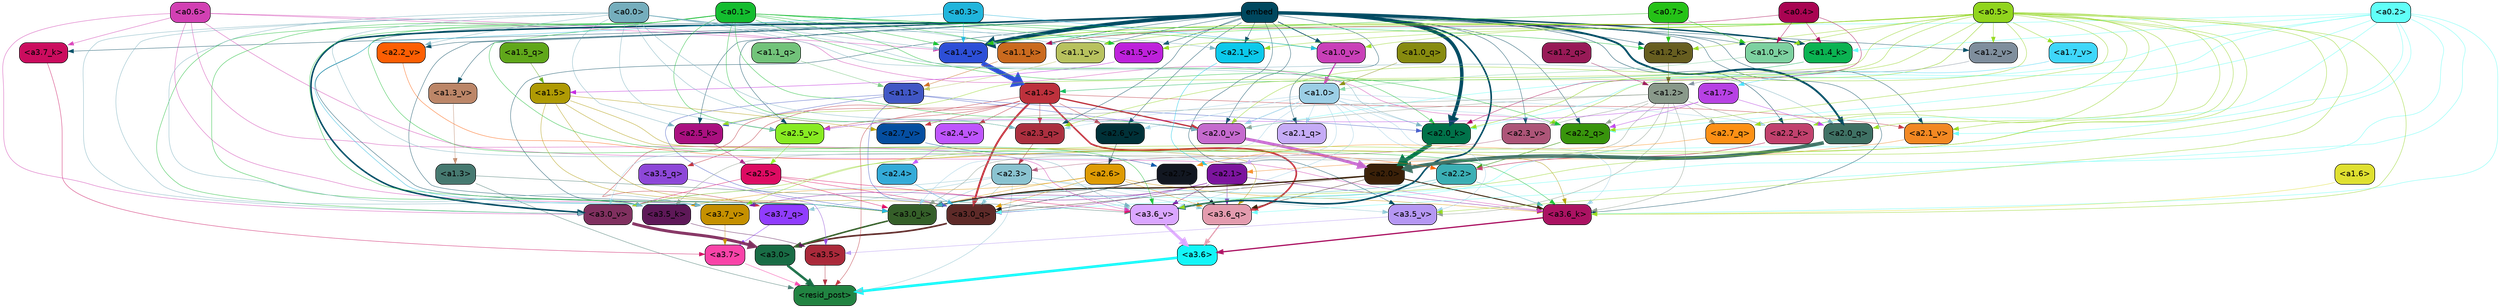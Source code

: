 strict digraph "" {
	graph [bgcolor=transparent,
		layout=dot,
		overlap=false,
		splines=true
	];
	"<a3.7>"	[color=black,
		fillcolor="#f943a8",
		fontname=Helvetica,
		shape=box,
		style="filled, rounded"];
	"<resid_post>"	[color=black,
		fillcolor="#218341",
		fontname=Helvetica,
		shape=box,
		style="filled, rounded"];
	"<a3.7>" -> "<resid_post>"	[color="#f943a8",
		penwidth=0.6239100098609924];
	"<a3.6>"	[color=black,
		fillcolor="#13f6f8",
		fontname=Helvetica,
		shape=box,
		style="filled, rounded"];
	"<a3.6>" -> "<resid_post>"	[color="#13f6f8",
		penwidth=4.569062113761902];
	"<a3.5>"	[color=black,
		fillcolor="#aa293a",
		fontname=Helvetica,
		shape=box,
		style="filled, rounded"];
	"<a3.5>" -> "<resid_post>"	[color="#aa293a",
		penwidth=0.6];
	"<a3.0>"	[color=black,
		fillcolor="#196c45",
		fontname=Helvetica,
		shape=box,
		style="filled, rounded"];
	"<a3.0>" -> "<resid_post>"	[color="#196c45",
		penwidth=4.283544182777405];
	"<a2.3>"	[color=black,
		fillcolor="#8ac3d0",
		fontname=Helvetica,
		shape=box,
		style="filled, rounded"];
	"<a2.3>" -> "<resid_post>"	[color="#8ac3d0",
		penwidth=0.6];
	"<a3.7_q>"	[color=black,
		fillcolor="#903cfe",
		fontname=Helvetica,
		shape=box,
		style="filled, rounded"];
	"<a2.3>" -> "<a3.7_q>"	[color="#8ac3d0",
		penwidth=0.6];
	"<a3.6_q>"	[color=black,
		fillcolor="#e39bae",
		fontname=Helvetica,
		shape=box,
		style="filled, rounded"];
	"<a2.3>" -> "<a3.6_q>"	[color="#8ac3d0",
		penwidth=0.6];
	"<a3.0_q>"	[color=black,
		fillcolor="#5e2a28",
		fontname=Helvetica,
		shape=box,
		style="filled, rounded"];
	"<a2.3>" -> "<a3.0_q>"	[color="#8ac3d0",
		penwidth=0.6];
	"<a3.0_k>"	[color=black,
		fillcolor="#355f29",
		fontname=Helvetica,
		shape=box,
		style="filled, rounded"];
	"<a2.3>" -> "<a3.0_k>"	[color="#8ac3d0",
		penwidth=0.6];
	"<a3.6_v>"	[color=black,
		fillcolor="#daa6ff",
		fontname=Helvetica,
		shape=box,
		style="filled, rounded"];
	"<a2.3>" -> "<a3.6_v>"	[color="#8ac3d0",
		penwidth=0.6];
	"<a3.5_v>"	[color=black,
		fillcolor="#b597f3",
		fontname=Helvetica,
		shape=box,
		style="filled, rounded"];
	"<a2.3>" -> "<a3.5_v>"	[color="#8ac3d0",
		penwidth=0.6];
	"<a3.0_v>"	[color=black,
		fillcolor="#80305f",
		fontname=Helvetica,
		shape=box,
		style="filled, rounded"];
	"<a2.3>" -> "<a3.0_v>"	[color="#8ac3d0",
		penwidth=0.6];
	"<a1.4>"	[color=black,
		fillcolor="#bd313c",
		fontname=Helvetica,
		shape=box,
		style="filled, rounded"];
	"<a1.4>" -> "<resid_post>"	[color="#bd313c",
		penwidth=0.6];
	"<a1.4>" -> "<a3.7_q>"	[color="#bd313c",
		penwidth=0.6];
	"<a1.4>" -> "<a3.6_q>"	[color="#bd313c",
		penwidth=2.7934007048606873];
	"<a3.5_q>"	[color=black,
		fillcolor="#8d47d8",
		fontname=Helvetica,
		shape=box,
		style="filled, rounded"];
	"<a1.4>" -> "<a3.5_q>"	[color="#bd313c",
		penwidth=0.6];
	"<a1.4>" -> "<a3.0_q>"	[color="#bd313c",
		penwidth=3.340754985809326];
	"<a2.3_q>"	[color=black,
		fillcolor="#ab2f3f",
		fontname=Helvetica,
		shape=box,
		style="filled, rounded"];
	"<a1.4>" -> "<a2.3_q>"	[color="#bd313c",
		penwidth=0.6];
	"<a2.7_v>"	[color=black,
		fillcolor="#054ea0",
		fontname=Helvetica,
		shape=box,
		style="filled, rounded"];
	"<a1.4>" -> "<a2.7_v>"	[color="#bd313c",
		penwidth=0.6];
	"<a2.6_v>"	[color=black,
		fillcolor="#003138",
		fontname=Helvetica,
		shape=box,
		style="filled, rounded"];
	"<a1.4>" -> "<a2.6_v>"	[color="#bd313c",
		penwidth=0.6];
	"<a2.5_v>"	[color=black,
		fillcolor="#88eb22",
		fontname=Helvetica,
		shape=box,
		style="filled, rounded"];
	"<a1.4>" -> "<a2.5_v>"	[color="#bd313c",
		penwidth=0.6];
	"<a2.4_v>"	[color=black,
		fillcolor="#be55fd",
		fontname=Helvetica,
		shape=box,
		style="filled, rounded"];
	"<a1.4>" -> "<a2.4_v>"	[color="#bd313c",
		penwidth=0.6];
	"<a2.1_v>"	[color=black,
		fillcolor="#f28822",
		fontname=Helvetica,
		shape=box,
		style="filled, rounded"];
	"<a1.4>" -> "<a2.1_v>"	[color="#bd313c",
		penwidth=0.6];
	"<a2.0_v>"	[color=black,
		fillcolor="#c56ace",
		fontname=Helvetica,
		shape=box,
		style="filled, rounded"];
	"<a1.4>" -> "<a2.0_v>"	[color="#bd313c",
		penwidth=2.268759250640869];
	"<a1.3>"	[color=black,
		fillcolor="#467970",
		fontname=Helvetica,
		shape=box,
		style="filled, rounded"];
	"<a1.3>" -> "<resid_post>"	[color="#467970",
		penwidth=0.6];
	"<a1.3>" -> "<a3.6_v>"	[color="#467970",
		penwidth=0.6];
	"<a3.7_q>" -> "<a3.7>"	[color="#903cfe",
		penwidth=0.6];
	"<a3.6_q>" -> "<a3.6>"	[color="#e39bae",
		penwidth=2.0347584784030914];
	"<a3.5_q>" -> "<a3.5>"	[color="#8d47d8",
		penwidth=0.6];
	"<a3.0_q>" -> "<a3.0>"	[color="#5e2a28",
		penwidth=2.8635367155075073];
	"<a3.7_k>"	[color=black,
		fillcolor="#cb0c5e",
		fontname=Helvetica,
		shape=box,
		style="filled, rounded"];
	"<a3.7_k>" -> "<a3.7>"	[color="#cb0c5e",
		penwidth=0.6];
	"<a3.6_k>"	[color=black,
		fillcolor="#ab1262",
		fontname=Helvetica,
		shape=box,
		style="filled, rounded"];
	"<a3.6_k>" -> "<a3.6>"	[color="#ab1262",
		penwidth=2.1760786175727844];
	"<a3.5_k>"	[color=black,
		fillcolor="#5e1858",
		fontname=Helvetica,
		shape=box,
		style="filled, rounded"];
	"<a3.5_k>" -> "<a3.5>"	[color="#5e1858",
		penwidth=0.6];
	"<a3.0_k>" -> "<a3.0>"	[color="#355f29",
		penwidth=2.632905662059784];
	"<a3.7_v>"	[color=black,
		fillcolor="#c59000",
		fontname=Helvetica,
		shape=box,
		style="filled, rounded"];
	"<a3.7_v>" -> "<a3.7>"	[color="#c59000",
		penwidth=0.6];
	"<a3.6_v>" -> "<a3.6>"	[color="#daa6ff",
		penwidth=4.981305837631226];
	"<a3.5_v>" -> "<a3.5>"	[color="#b597f3",
		penwidth=0.6];
	"<a3.0_v>" -> "<a3.0>"	[color="#80305f",
		penwidth=5.168330669403076];
	"<a2.7>"	[color=black,
		fillcolor="#121721",
		fontname=Helvetica,
		shape=box,
		style="filled, rounded"];
	"<a2.7>" -> "<a3.6_q>"	[color="#121721",
		penwidth=0.6];
	"<a2.7>" -> "<a3.0_q>"	[color="#121721",
		penwidth=0.6];
	"<a2.7>" -> "<a3.0_k>"	[color="#121721",
		penwidth=0.6];
	"<a2.6>"	[color=black,
		fillcolor="#de9b04",
		fontname=Helvetica,
		shape=box,
		style="filled, rounded"];
	"<a2.6>" -> "<a3.6_q>"	[color="#de9b04",
		penwidth=0.6];
	"<a2.6>" -> "<a3.0_q>"	[color="#de9b04",
		penwidth=0.6];
	"<a2.6>" -> "<a3.6_k>"	[color="#de9b04",
		penwidth=0.6];
	"<a2.6>" -> "<a3.5_k>"	[color="#de9b04",
		penwidth=0.6];
	"<a2.6>" -> "<a3.0_k>"	[color="#de9b04",
		penwidth=0.6];
	"<a2.1>"	[color=black,
		fillcolor="#7c149e",
		fontname=Helvetica,
		shape=box,
		style="filled, rounded"];
	"<a2.1>" -> "<a3.6_q>"	[color="#7c149e",
		penwidth=0.6];
	"<a2.1>" -> "<a3.0_q>"	[color="#7c149e",
		penwidth=0.6];
	"<a2.1>" -> "<a3.6_k>"	[color="#7c149e",
		penwidth=0.6];
	"<a2.1>" -> "<a3.0_k>"	[color="#7c149e",
		penwidth=0.6];
	"<a2.1>" -> "<a3.7_v>"	[color="#7c149e",
		penwidth=0.6];
	"<a2.1>" -> "<a3.6_v>"	[color="#7c149e",
		penwidth=0.6];
	"<a2.0>"	[color=black,
		fillcolor="#3b2109",
		fontname=Helvetica,
		shape=box,
		style="filled, rounded"];
	"<a2.0>" -> "<a3.6_q>"	[color="#3b2109",
		penwidth=0.6];
	"<a2.0>" -> "<a3.0_q>"	[color="#3b2109",
		penwidth=0.6];
	"<a2.0>" -> "<a3.6_k>"	[color="#3b2109",
		penwidth=1.6382827460765839];
	"<a2.0>" -> "<a3.0_k>"	[color="#3b2109",
		penwidth=2.161143198609352];
	"<a1.5>"	[color=black,
		fillcolor="#af9a04",
		fontname=Helvetica,
		shape=box,
		style="filled, rounded"];
	"<a1.5>" -> "<a3.6_q>"	[color="#af9a04",
		penwidth=0.6];
	"<a1.5>" -> "<a3.0_q>"	[color="#af9a04",
		penwidth=0.6];
	"<a1.5>" -> "<a3.6_k>"	[color="#af9a04",
		penwidth=0.6];
	"<a1.5>" -> "<a3.0_k>"	[color="#af9a04",
		penwidth=0.6];
	"<a1.5>" -> "<a2.7_v>"	[color="#af9a04",
		penwidth=0.6];
	"<a0.2>"	[color=black,
		fillcolor="#60fff8",
		fontname=Helvetica,
		shape=box,
		style="filled, rounded"];
	"<a0.2>" -> "<a3.6_q>"	[color="#60fff8",
		penwidth=0.6];
	"<a0.2>" -> "<a3.0_q>"	[color="#60fff8",
		penwidth=0.6];
	"<a0.2>" -> "<a3.6_k>"	[color="#60fff8",
		penwidth=0.6];
	"<a0.2>" -> "<a3.0_k>"	[color="#60fff8",
		penwidth=0.6];
	"<a2.2_q>"	[color=black,
		fillcolor="#38940c",
		fontname=Helvetica,
		shape=box,
		style="filled, rounded"];
	"<a0.2>" -> "<a2.2_q>"	[color="#60fff8",
		penwidth=0.6];
	"<a2.2_k>"	[color=black,
		fillcolor="#c1416d",
		fontname=Helvetica,
		shape=box,
		style="filled, rounded"];
	"<a0.2>" -> "<a2.2_k>"	[color="#60fff8",
		penwidth=0.6];
	"<a2.0_k>"	[color=black,
		fillcolor="#01724a",
		fontname=Helvetica,
		shape=box,
		style="filled, rounded"];
	"<a0.2>" -> "<a2.0_k>"	[color="#60fff8",
		penwidth=0.6];
	"<a0.2>" -> "<a2.1_v>"	[color="#60fff8",
		penwidth=0.6];
	"<a0.2>" -> "<a2.0_v>"	[color="#60fff8",
		penwidth=0.6];
	"<a1.4_k>"	[color=black,
		fillcolor="#0bb352",
		fontname=Helvetica,
		shape=box,
		style="filled, rounded"];
	"<a0.2>" -> "<a1.4_k>"	[color="#60fff8",
		penwidth=0.6];
	"<a1.4_v>"	[color=black,
		fillcolor="#2d4fd7",
		fontname=Helvetica,
		shape=box,
		style="filled, rounded"];
	"<a0.2>" -> "<a1.4_v>"	[color="#60fff8",
		penwidth=0.6];
	"<a2.5>"	[color=black,
		fillcolor="#dd0b62",
		fontname=Helvetica,
		shape=box,
		style="filled, rounded"];
	"<a2.5>" -> "<a3.0_q>"	[color="#dd0b62",
		penwidth=0.6];
	"<a2.5>" -> "<a3.0_k>"	[color="#dd0b62",
		penwidth=0.6];
	"<a2.5>" -> "<a3.6_v>"	[color="#dd0b62",
		penwidth=0.6];
	"<a2.5>" -> "<a3.0_v>"	[color="#dd0b62",
		penwidth=0.6];
	"<a2.4>"	[color=black,
		fillcolor="#34abd8",
		fontname=Helvetica,
		shape=box,
		style="filled, rounded"];
	"<a2.4>" -> "<a3.0_q>"	[color="#34abd8",
		penwidth=0.6];
	"<a1.1>"	[color=black,
		fillcolor="#4157c5",
		fontname=Helvetica,
		shape=box,
		style="filled, rounded"];
	"<a1.1>" -> "<a3.0_q>"	[color="#4157c5",
		penwidth=0.6];
	"<a1.1>" -> "<a3.0_k>"	[color="#4157c5",
		penwidth=0.6];
	"<a2.5_k>"	[color=black,
		fillcolor="#aa1080",
		fontname=Helvetica,
		shape=box,
		style="filled, rounded"];
	"<a1.1>" -> "<a2.5_k>"	[color="#4157c5",
		penwidth=0.6];
	"<a1.1>" -> "<a2.0_k>"	[color="#4157c5",
		penwidth=0.6];
	"<a1.1>" -> "<a2.0_v>"	[color="#4157c5",
		penwidth=0.6];
	"<a0.6>"	[color=black,
		fillcolor="#d240b3",
		fontname=Helvetica,
		shape=box,
		style="filled, rounded"];
	"<a0.6>" -> "<a3.7_k>"	[color="#d240b3",
		penwidth=0.6];
	"<a0.6>" -> "<a3.6_k>"	[color="#d240b3",
		penwidth=0.6];
	"<a0.6>" -> "<a3.0_k>"	[color="#d240b3",
		penwidth=0.6];
	"<a0.6>" -> "<a3.6_v>"	[color="#d240b3",
		penwidth=0.6];
	"<a0.6>" -> "<a3.0_v>"	[color="#d240b3",
		penwidth=0.6];
	"<a0.6>" -> "<a2.2_q>"	[color="#d240b3",
		penwidth=0.6];
	"<a0.6>" -> "<a1.4_v>"	[color="#d240b3",
		penwidth=0.6];
	embed	[color=black,
		fillcolor="#00485f",
		fontname=Helvetica,
		shape=box,
		style="filled, rounded"];
	embed -> "<a3.7_k>"	[color="#00485f",
		penwidth=0.6];
	embed -> "<a3.6_k>"	[color="#00485f",
		penwidth=0.6];
	embed -> "<a3.5_k>"	[color="#00485f",
		penwidth=0.6];
	embed -> "<a3.0_k>"	[color="#00485f",
		penwidth=0.6];
	embed -> "<a3.7_v>"	[color="#00485f",
		penwidth=0.6];
	embed -> "<a3.6_v>"	[color="#00485f",
		penwidth=2.7825746536254883];
	embed -> "<a3.5_v>"	[color="#00485f",
		penwidth=0.6];
	embed -> "<a3.0_v>"	[color="#00485f",
		penwidth=2.6950180530548096];
	embed -> "<a2.3_q>"	[color="#00485f",
		penwidth=0.6];
	embed -> "<a2.2_q>"	[color="#00485f",
		penwidth=0.6];
	"<a2.1_q>"	[color=black,
		fillcolor="#c5abf6",
		fontname=Helvetica,
		shape=box,
		style="filled, rounded"];
	embed -> "<a2.1_q>"	[color="#00485f",
		penwidth=0.6];
	"<a2.0_q>"	[color=black,
		fillcolor="#3f7164",
		fontname=Helvetica,
		shape=box,
		style="filled, rounded"];
	embed -> "<a2.0_q>"	[color="#00485f",
		penwidth=3.305941343307495];
	embed -> "<a2.5_k>"	[color="#00485f",
		penwidth=0.6];
	embed -> "<a2.2_k>"	[color="#00485f",
		penwidth=0.6698317527770996];
	"<a2.1_k>"	[color=black,
		fillcolor="#0cc9eb",
		fontname=Helvetica,
		shape=box,
		style="filled, rounded"];
	embed -> "<a2.1_k>"	[color="#00485f",
		penwidth=0.6];
	embed -> "<a2.0_k>"	[color="#00485f",
		penwidth=6.12570995092392];
	embed -> "<a2.6_v>"	[color="#00485f",
		penwidth=0.6];
	embed -> "<a2.5_v>"	[color="#00485f",
		penwidth=0.6];
	"<a2.3_v>"	[color=black,
		fillcolor="#ad5578",
		fontname=Helvetica,
		shape=box,
		style="filled, rounded"];
	embed -> "<a2.3_v>"	[color="#00485f",
		penwidth=0.6];
	"<a2.2_v>"	[color=black,
		fillcolor="#fd5e03",
		fontname=Helvetica,
		shape=box,
		style="filled, rounded"];
	embed -> "<a2.2_v>"	[color="#00485f",
		penwidth=0.6];
	embed -> "<a2.1_v>"	[color="#00485f",
		penwidth=0.6];
	embed -> "<a2.0_v>"	[color="#00485f",
		penwidth=0.6];
	embed -> "<a1.4_k>"	[color="#00485f",
		penwidth=2.1858973503112793];
	"<a1.2_k>"	[color=black,
		fillcolor="#675e20",
		fontname=Helvetica,
		shape=box,
		style="filled, rounded"];
	embed -> "<a1.2_k>"	[color="#00485f",
		penwidth=0.6];
	"<a1.1_k>"	[color=black,
		fillcolor="#ca6a1e",
		fontname=Helvetica,
		shape=box,
		style="filled, rounded"];
	embed -> "<a1.1_k>"	[color="#00485f",
		penwidth=0.6];
	"<a1.0_k>"	[color=black,
		fillcolor="#7dd1a0",
		fontname=Helvetica,
		shape=box,
		style="filled, rounded"];
	embed -> "<a1.0_k>"	[color="#00485f",
		penwidth=0.6];
	"<a1.5_v>"	[color=black,
		fillcolor="#be21db",
		fontname=Helvetica,
		shape=box,
		style="filled, rounded"];
	embed -> "<a1.5_v>"	[color="#00485f",
		penwidth=0.6];
	embed -> "<a1.4_v>"	[color="#00485f",
		penwidth=6.590077131986618];
	"<a1.3_v>"	[color=black,
		fillcolor="#bc8668",
		fontname=Helvetica,
		shape=box,
		style="filled, rounded"];
	embed -> "<a1.3_v>"	[color="#00485f",
		penwidth=0.6];
	"<a1.2_v>"	[color=black,
		fillcolor="#7f8e9d",
		fontname=Helvetica,
		shape=box,
		style="filled, rounded"];
	embed -> "<a1.2_v>"	[color="#00485f",
		penwidth=0.6];
	"<a1.1_v>"	[color=black,
		fillcolor="#b8c25e",
		fontname=Helvetica,
		shape=box,
		style="filled, rounded"];
	embed -> "<a1.1_v>"	[color="#00485f",
		penwidth=0.6];
	"<a1.0_v>"	[color=black,
		fillcolor="#c940b8",
		fontname=Helvetica,
		shape=box,
		style="filled, rounded"];
	embed -> "<a1.0_v>"	[color="#00485f",
		penwidth=1.2076449394226074];
	"<a2.2>"	[color=black,
		fillcolor="#3bafb4",
		fontname=Helvetica,
		shape=box,
		style="filled, rounded"];
	"<a2.2>" -> "<a3.6_k>"	[color="#3bafb4",
		penwidth=0.6];
	"<a2.2>" -> "<a3.0_k>"	[color="#3bafb4",
		penwidth=0.6];
	"<a2.2>" -> "<a3.6_v>"	[color="#3bafb4",
		penwidth=0.6];
	"<a1.6>"	[color=black,
		fillcolor="#dfe030",
		fontname=Helvetica,
		shape=box,
		style="filled, rounded"];
	"<a1.6>" -> "<a3.6_k>"	[color="#dfe030",
		penwidth=0.6];
	"<a1.2>"	[color=black,
		fillcolor="#89998a",
		fontname=Helvetica,
		shape=box,
		style="filled, rounded"];
	"<a1.2>" -> "<a3.6_k>"	[color="#89998a",
		penwidth=0.6];
	"<a1.2>" -> "<a3.5_k>"	[color="#89998a",
		penwidth=0.6];
	"<a1.2>" -> "<a3.0_k>"	[color="#89998a",
		penwidth=0.6];
	"<a1.2>" -> "<a3.5_v>"	[color="#89998a",
		penwidth=0.6];
	"<a2.7_q>"	[color=black,
		fillcolor="#fd9015",
		fontname=Helvetica,
		shape=box,
		style="filled, rounded"];
	"<a1.2>" -> "<a2.7_q>"	[color="#89998a",
		penwidth=0.6];
	"<a1.2>" -> "<a2.2_q>"	[color="#89998a",
		penwidth=0.6];
	"<a1.2>" -> "<a2.2_k>"	[color="#89998a",
		penwidth=0.6];
	"<a1.2>" -> "<a2.5_v>"	[color="#89998a",
		penwidth=0.6];
	"<a1.2>" -> "<a2.3_v>"	[color="#89998a",
		penwidth=0.6];
	"<a1.2>" -> "<a2.0_v>"	[color="#89998a",
		penwidth=0.6];
	"<a1.0>"	[color=black,
		fillcolor="#9bcee5",
		fontname=Helvetica,
		shape=box,
		style="filled, rounded"];
	"<a1.0>" -> "<a3.6_k>"	[color="#9bcee5",
		penwidth=0.6];
	"<a1.0>" -> "<a3.0_k>"	[color="#9bcee5",
		penwidth=0.6];
	"<a1.0>" -> "<a3.6_v>"	[color="#9bcee5",
		penwidth=0.6];
	"<a1.0>" -> "<a3.5_v>"	[color="#9bcee5",
		penwidth=0.6];
	"<a1.0>" -> "<a3.0_v>"	[color="#9bcee5",
		penwidth=0.6];
	"<a1.0>" -> "<a2.3_q>"	[color="#9bcee5",
		penwidth=0.6];
	"<a1.0>" -> "<a2.2_q>"	[color="#9bcee5",
		penwidth=0.6];
	"<a1.0>" -> "<a2.1_q>"	[color="#9bcee5",
		penwidth=0.6];
	"<a1.0>" -> "<a2.2_k>"	[color="#9bcee5",
		penwidth=0.6];
	"<a1.0>" -> "<a2.0_k>"	[color="#9bcee5",
		penwidth=0.6];
	"<a1.0>" -> "<a2.6_v>"	[color="#9bcee5",
		penwidth=0.6];
	"<a1.0>" -> "<a2.0_v>"	[color="#9bcee5",
		penwidth=1.2213096618652344];
	"<a0.5>"	[color=black,
		fillcolor="#91d51d",
		fontname=Helvetica,
		shape=box,
		style="filled, rounded"];
	"<a0.5>" -> "<a3.6_k>"	[color="#91d51d",
		penwidth=0.6];
	"<a0.5>" -> "<a3.7_v>"	[color="#91d51d",
		penwidth=0.6];
	"<a0.5>" -> "<a3.6_v>"	[color="#91d51d",
		penwidth=0.6];
	"<a0.5>" -> "<a3.5_v>"	[color="#91d51d",
		penwidth=0.6];
	"<a0.5>" -> "<a3.0_v>"	[color="#91d51d",
		penwidth=0.6];
	"<a0.5>" -> "<a2.7_q>"	[color="#91d51d",
		penwidth=0.6];
	"<a0.5>" -> "<a2.3_q>"	[color="#91d51d",
		penwidth=0.6];
	"<a0.5>" -> "<a2.2_q>"	[color="#91d51d",
		penwidth=0.6];
	"<a0.5>" -> "<a2.0_q>"	[color="#91d51d",
		penwidth=0.6];
	"<a0.5>" -> "<a2.5_k>"	[color="#91d51d",
		penwidth=0.6];
	"<a0.5>" -> "<a2.2_k>"	[color="#91d51d",
		penwidth=0.6];
	"<a0.5>" -> "<a2.1_k>"	[color="#91d51d",
		penwidth=0.6];
	"<a0.5>" -> "<a2.0_k>"	[color="#91d51d",
		penwidth=0.6900839805603027];
	"<a0.5>" -> "<a2.3_v>"	[color="#91d51d",
		penwidth=0.6];
	"<a0.5>" -> "<a2.1_v>"	[color="#91d51d",
		penwidth=0.6];
	"<a0.5>" -> "<a2.0_v>"	[color="#91d51d",
		penwidth=0.6];
	"<a0.5>" -> "<a1.2_k>"	[color="#91d51d",
		penwidth=0.6];
	"<a0.5>" -> "<a1.1_k>"	[color="#91d51d",
		penwidth=0.6];
	"<a0.5>" -> "<a1.0_k>"	[color="#91d51d",
		penwidth=0.6];
	"<a1.7_v>"	[color=black,
		fillcolor="#3fd7fa",
		fontname=Helvetica,
		shape=box,
		style="filled, rounded"];
	"<a0.5>" -> "<a1.7_v>"	[color="#91d51d",
		penwidth=0.6];
	"<a0.5>" -> "<a1.5_v>"	[color="#91d51d",
		penwidth=0.6];
	"<a0.5>" -> "<a1.4_v>"	[color="#91d51d",
		penwidth=0.9985027313232422];
	"<a0.5>" -> "<a1.2_v>"	[color="#91d51d",
		penwidth=0.6];
	"<a0.5>" -> "<a1.1_v>"	[color="#91d51d",
		penwidth=0.6];
	"<a0.5>" -> "<a1.0_v>"	[color="#91d51d",
		penwidth=0.6];
	"<a0.1>"	[color=black,
		fillcolor="#14bd2f",
		fontname=Helvetica,
		shape=box,
		style="filled, rounded"];
	"<a0.1>" -> "<a3.6_k>"	[color="#14bd2f",
		penwidth=0.6];
	"<a0.1>" -> "<a3.5_k>"	[color="#14bd2f",
		penwidth=0.6];
	"<a0.1>" -> "<a3.0_k>"	[color="#14bd2f",
		penwidth=0.6];
	"<a0.1>" -> "<a3.6_v>"	[color="#14bd2f",
		penwidth=0.6];
	"<a0.1>" -> "<a3.0_v>"	[color="#14bd2f",
		penwidth=0.6];
	"<a0.1>" -> "<a2.3_q>"	[color="#14bd2f",
		penwidth=0.6];
	"<a0.1>" -> "<a2.2_q>"	[color="#14bd2f",
		penwidth=0.6];
	"<a0.1>" -> "<a2.0_k>"	[color="#14bd2f",
		penwidth=0.6];
	"<a0.1>" -> "<a2.5_v>"	[color="#14bd2f",
		penwidth=0.6];
	"<a0.1>" -> "<a2.0_v>"	[color="#14bd2f",
		penwidth=0.6];
	"<a0.1>" -> "<a1.2_k>"	[color="#14bd2f",
		penwidth=0.6];
	"<a0.1>" -> "<a1.1_k>"	[color="#14bd2f",
		penwidth=0.6];
	"<a0.1>" -> "<a1.5_v>"	[color="#14bd2f",
		penwidth=0.6];
	"<a0.1>" -> "<a1.4_v>"	[color="#14bd2f",
		penwidth=0.6];
	"<a0.1>" -> "<a1.0_v>"	[color="#14bd2f",
		penwidth=0.6];
	"<a0.0>"	[color=black,
		fillcolor="#75aebd",
		fontname=Helvetica,
		shape=box,
		style="filled, rounded"];
	"<a0.0>" -> "<a3.5_k>"	[color="#75aebd",
		penwidth=0.6];
	"<a0.0>" -> "<a3.7_v>"	[color="#75aebd",
		penwidth=0.6];
	"<a0.0>" -> "<a3.6_v>"	[color="#75aebd",
		penwidth=0.6];
	"<a0.0>" -> "<a3.0_v>"	[color="#75aebd",
		penwidth=0.6];
	"<a0.0>" -> "<a2.3_q>"	[color="#75aebd",
		penwidth=0.6];
	"<a0.0>" -> "<a2.0_q>"	[color="#75aebd",
		penwidth=0.6];
	"<a0.0>" -> "<a2.5_k>"	[color="#75aebd",
		penwidth=0.6];
	"<a0.0>" -> "<a2.1_k>"	[color="#75aebd",
		penwidth=0.6];
	"<a0.0>" -> "<a2.0_k>"	[color="#75aebd",
		penwidth=0.6];
	"<a0.0>" -> "<a2.5_v>"	[color="#75aebd",
		penwidth=0.6];
	"<a0.0>" -> "<a2.2_v>"	[color="#75aebd",
		penwidth=0.6];
	"<a0.0>" -> "<a2.0_v>"	[color="#75aebd",
		penwidth=0.6];
	"<a0.0>" -> "<a1.1_k>"	[color="#75aebd",
		penwidth=0.6];
	"<a0.0>" -> "<a1.4_v>"	[color="#75aebd",
		penwidth=0.6];
	"<a0.0>" -> "<a1.1_v>"	[color="#75aebd",
		penwidth=0.6];
	"<a0.3>"	[color=black,
		fillcolor="#20b5dc",
		fontname=Helvetica,
		shape=box,
		style="filled, rounded"];
	"<a0.3>" -> "<a3.0_k>"	[color="#20b5dc",
		penwidth=0.6];
	"<a0.3>" -> "<a1.4_v>"	[color="#20b5dc",
		penwidth=0.6];
	"<a0.3>" -> "<a1.0_v>"	[color="#20b5dc",
		penwidth=0.6];
	"<a2.7_q>" -> "<a2.7>"	[color="#fd9015",
		penwidth=0.6];
	"<a2.3_q>" -> "<a2.3>"	[color="#ab2f3f",
		penwidth=0.6];
	"<a2.2_q>" -> "<a2.2>"	[color="#38940c",
		penwidth=0.7553567886352539];
	"<a2.1_q>" -> "<a2.1>"	[color="#c5abf6",
		penwidth=0.6];
	"<a2.0_q>" -> "<a2.0>"	[color="#3f7164",
		penwidth=6.256794691085815];
	"<a2.5_k>" -> "<a2.5>"	[color="#aa1080",
		penwidth=0.6];
	"<a2.2_k>" -> "<a2.2>"	[color="#c1416d",
		penwidth=0.8854708671569824];
	"<a2.1_k>" -> "<a2.1>"	[color="#0cc9eb",
		penwidth=0.6];
	"<a2.0_k>" -> "<a2.0>"	[color="#01724a",
		penwidth=7.231504917144775];
	"<a2.7_v>" -> "<a2.7>"	[color="#054ea0",
		penwidth=0.6];
	"<a2.6_v>" -> "<a2.6>"	[color="#003138",
		penwidth=0.6];
	"<a2.5_v>" -> "<a2.5>"	[color="#88eb22",
		penwidth=0.6];
	"<a2.4_v>" -> "<a2.4>"	[color="#be55fd",
		penwidth=0.6];
	"<a2.3_v>" -> "<a2.3>"	[color="#ad5578",
		penwidth=0.6];
	"<a2.2_v>" -> "<a2.2>"	[color="#fd5e03",
		penwidth=0.6];
	"<a2.1_v>" -> "<a2.1>"	[color="#f28822",
		penwidth=0.6];
	"<a2.0_v>" -> "<a2.0>"	[color="#c56ace",
		penwidth=5.231471925973892];
	"<a1.7>"	[color=black,
		fillcolor="#b741e4",
		fontname=Helvetica,
		shape=box,
		style="filled, rounded"];
	"<a1.7>" -> "<a2.2_q>"	[color="#b741e4",
		penwidth=0.6];
	"<a1.7>" -> "<a2.0_q>"	[color="#b741e4",
		penwidth=0.6];
	"<a1.7>" -> "<a2.5_v>"	[color="#b741e4",
		penwidth=0.6];
	"<a0.4>"	[color=black,
		fillcolor="#a90452",
		fontname=Helvetica,
		shape=box,
		style="filled, rounded"];
	"<a0.4>" -> "<a2.0_k>"	[color="#a90452",
		penwidth=0.6];
	"<a0.4>" -> "<a1.4_k>"	[color="#a90452",
		penwidth=0.6];
	"<a0.4>" -> "<a1.1_k>"	[color="#a90452",
		penwidth=0.6];
	"<a0.4>" -> "<a1.0_k>"	[color="#a90452",
		penwidth=0.6];
	"<a1.5_q>"	[color=black,
		fillcolor="#60a71a",
		fontname=Helvetica,
		shape=box,
		style="filled, rounded"];
	"<a1.5_q>" -> "<a1.5>"	[color="#60a71a",
		penwidth=0.6];
	"<a1.2_q>"	[color=black,
		fillcolor="#981a57",
		fontname=Helvetica,
		shape=box,
		style="filled, rounded"];
	"<a1.2_q>" -> "<a1.2>"	[color="#981a57",
		penwidth=0.6];
	"<a1.1_q>"	[color=black,
		fillcolor="#72c37a",
		fontname=Helvetica,
		shape=box,
		style="filled, rounded"];
	"<a1.1_q>" -> "<a1.1>"	[color="#72c37a",
		penwidth=0.6];
	"<a1.0_q>"	[color=black,
		fillcolor="#878b0f",
		fontname=Helvetica,
		shape=box,
		style="filled, rounded"];
	"<a1.0_q>" -> "<a1.0>"	[color="#878b0f",
		penwidth=0.6];
	"<a1.4_k>" -> "<a1.4>"	[color="#0bb352",
		penwidth=0.6];
	"<a1.2_k>" -> "<a1.2>"	[color="#675e20",
		penwidth=0.6];
	"<a1.1_k>" -> "<a1.1>"	[color="#ca6a1e",
		penwidth=0.6];
	"<a1.0_k>" -> "<a1.0>"	[color="#7dd1a0",
		penwidth=0.6];
	"<a1.7_v>" -> "<a1.7>"	[color="#3fd7fa",
		penwidth=0.6];
	"<a1.5_v>" -> "<a1.5>"	[color="#be21db",
		penwidth=0.6];
	"<a1.4_v>" -> "<a1.4>"	[color="#2d4fd7",
		penwidth=8.36684274673462];
	"<a1.3_v>" -> "<a1.3>"	[color="#bc8668",
		penwidth=0.6];
	"<a1.2_v>" -> "<a1.2>"	[color="#7f8e9d",
		penwidth=0.6];
	"<a1.1_v>" -> "<a1.1>"	[color="#b8c25e",
		penwidth=0.6];
	"<a1.0_v>" -> "<a1.0>"	[color="#c940b8",
		penwidth=1.9665732383728027];
	"<a0.7>"	[color=black,
		fillcolor="#25c217",
		fontname=Helvetica,
		shape=box,
		style="filled, rounded"];
	"<a0.7>" -> "<a1.2_k>"	[color="#25c217",
		penwidth=0.6];
	"<a0.7>" -> "<a1.0_k>"	[color="#25c217",
		penwidth=0.6];
	"<a0.7>" -> "<a1.4_v>"	[color="#25c217",
		penwidth=0.6];
}
